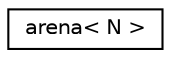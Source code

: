 digraph "Graphical Class Hierarchy"
{
  edge [fontname="Helvetica",fontsize="10",labelfontname="Helvetica",labelfontsize="10"];
  node [fontname="Helvetica",fontsize="10",shape=record];
  rankdir="LR";
  Node1 [label="arena\< N \>",height=0.2,width=0.4,color="black", fillcolor="white", style="filled",URL="$classarena.html"];
}

